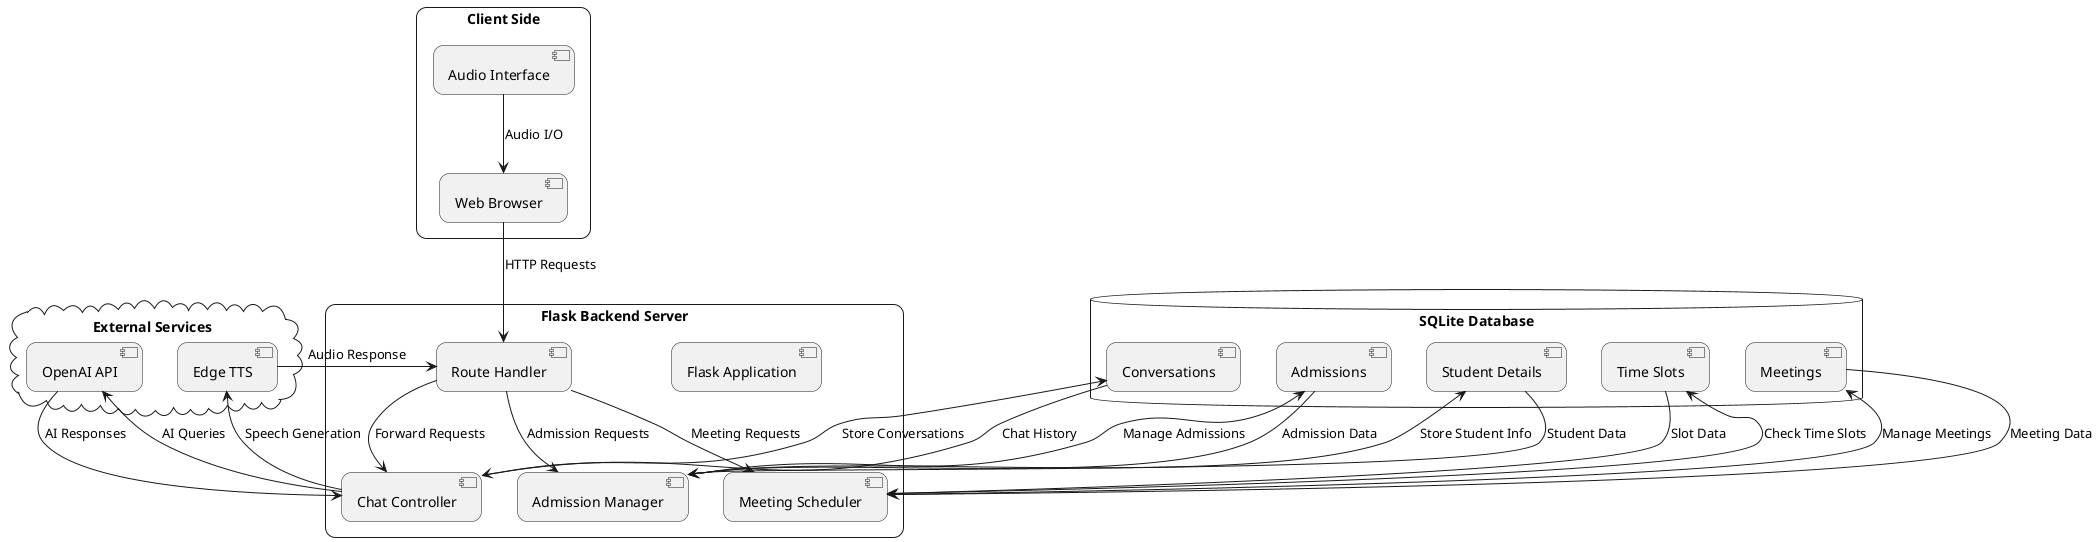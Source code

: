 @startuml CollegeMate System Architecture

skinparam componentStyle uml2
skinparam backgroundColor white
skinparam roundcorner 20

!define RECTANGLE class

rectangle "Client Side" {
    [Web Browser] as WB
    [Audio Interface] as AI
}

rectangle "Flask Backend Server" {
    [Flask Application] as FA
    [Route Handler] as RH
    [Chat Controller] as CC
    [Admission Manager] as AM
    [Meeting Scheduler] as MS
}

cloud "External Services" {
    [OpenAI API] as OAI
    [Edge TTS] as TTS
}

database "SQLite Database" {
    [Admissions] as DB1
    [Student Details] as DB2
    [Conversations] as DB3
    [Time Slots] as DB4
    [Meetings] as DB5
}

' Client Side connections
WB --> RH : HTTP Requests
AI --> WB : Audio I/O

' Route Handler connections
RH --> CC : Forward Requests
RH --> AM : Admission Requests
RH --> MS : Meeting Requests

' Chat Controller connections
CC --> OAI : AI Queries
CC --> TTS : Speech Generation
CC --> DB3 : Store Conversations

' Admission Manager connections
AM --> DB1 : Manage Admissions
AM --> DB2 : Store Student Info

' Meeting Scheduler connections
MS --> DB4 : Check Time Slots
MS --> DB5 : Manage Meetings

' Data flow
OAI --> CC : AI Responses
TTS --> RH : Audio Response
DB1 --> AM : Admission Data
DB2 --> AM : Student Data
DB3 --> CC : Chat History
DB4 --> MS : Slot Data
DB5 --> MS : Meeting Data

@enduml 